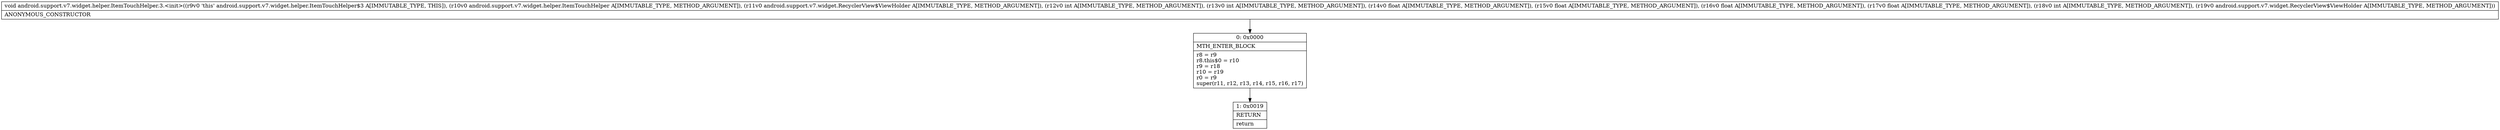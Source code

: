 digraph "CFG forandroid.support.v7.widget.helper.ItemTouchHelper.3.\<init\>(Landroid\/support\/v7\/widget\/helper\/ItemTouchHelper;Landroid\/support\/v7\/widget\/RecyclerView$ViewHolder;IIFFFFILandroid\/support\/v7\/widget\/RecyclerView$ViewHolder;)V" {
Node_0 [shape=record,label="{0\:\ 0x0000|MTH_ENTER_BLOCK\l|r8 = r9\lr8.this$0 = r10\lr9 = r18\lr10 = r19\lr0 = r9\lsuper(r11, r12, r13, r14, r15, r16, r17)\l}"];
Node_1 [shape=record,label="{1\:\ 0x0019|RETURN\l|return\l}"];
MethodNode[shape=record,label="{void android.support.v7.widget.helper.ItemTouchHelper.3.\<init\>((r9v0 'this' android.support.v7.widget.helper.ItemTouchHelper$3 A[IMMUTABLE_TYPE, THIS]), (r10v0 android.support.v7.widget.helper.ItemTouchHelper A[IMMUTABLE_TYPE, METHOD_ARGUMENT]), (r11v0 android.support.v7.widget.RecyclerView$ViewHolder A[IMMUTABLE_TYPE, METHOD_ARGUMENT]), (r12v0 int A[IMMUTABLE_TYPE, METHOD_ARGUMENT]), (r13v0 int A[IMMUTABLE_TYPE, METHOD_ARGUMENT]), (r14v0 float A[IMMUTABLE_TYPE, METHOD_ARGUMENT]), (r15v0 float A[IMMUTABLE_TYPE, METHOD_ARGUMENT]), (r16v0 float A[IMMUTABLE_TYPE, METHOD_ARGUMENT]), (r17v0 float A[IMMUTABLE_TYPE, METHOD_ARGUMENT]), (r18v0 int A[IMMUTABLE_TYPE, METHOD_ARGUMENT]), (r19v0 android.support.v7.widget.RecyclerView$ViewHolder A[IMMUTABLE_TYPE, METHOD_ARGUMENT]))  | ANONYMOUS_CONSTRUCTOR\l}"];
MethodNode -> Node_0;
Node_0 -> Node_1;
}

